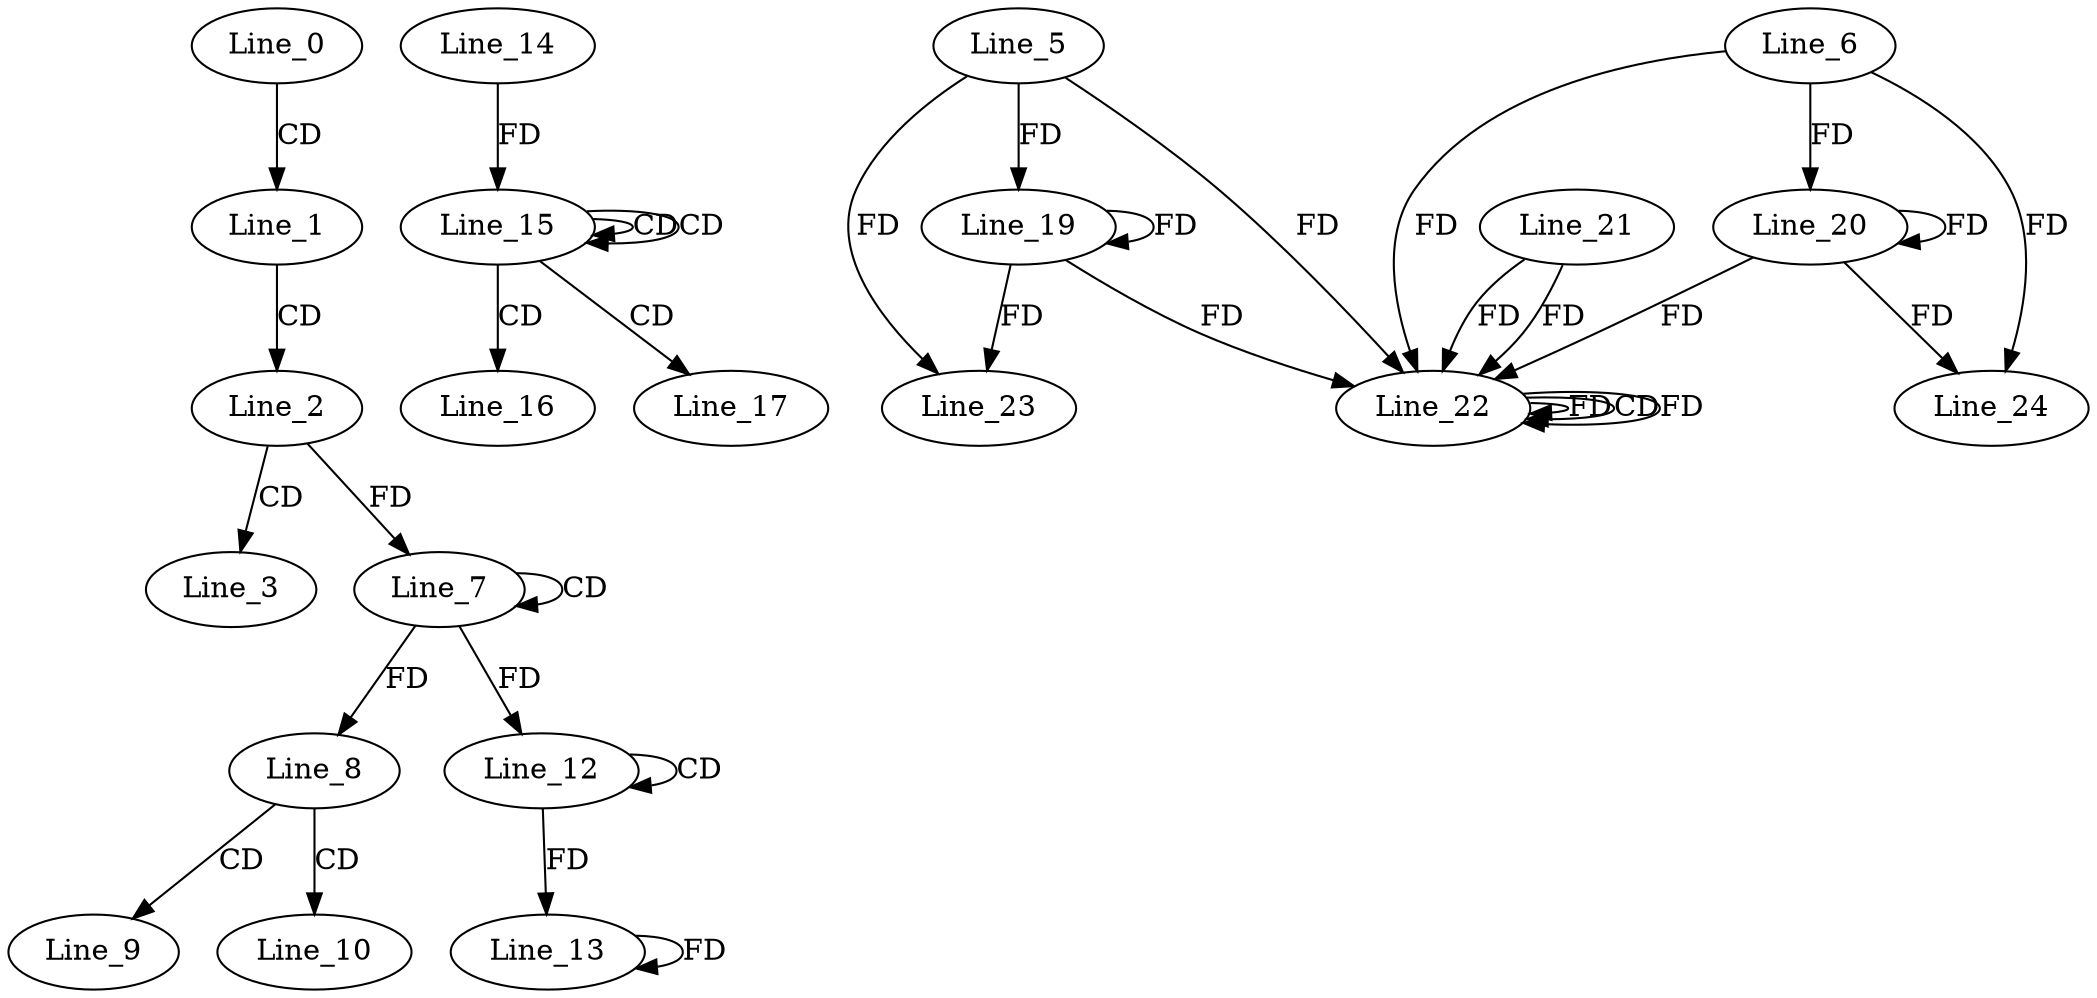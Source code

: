 digraph G {
  Line_0;
  Line_1;
  Line_2;
  Line_3;
  Line_7;
  Line_7;
  Line_8;
  Line_9;
  Line_10;
  Line_12;
  Line_12;
  Line_13;
  Line_13;
  Line_15;
  Line_15;
  Line_15;
  Line_14;
  Line_16;
  Line_17;
  Line_5;
  Line_19;
  Line_6;
  Line_20;
  Line_22;
  Line_21;
  Line_22;
  Line_22;
  Line_22;
  Line_23;
  Line_24;
  Line_0 -> Line_1 [ label="CD" ];
  Line_1 -> Line_2 [ label="CD" ];
  Line_2 -> Line_3 [ label="CD" ];
  Line_7 -> Line_7 [ label="CD" ];
  Line_2 -> Line_7 [ label="FD" ];
  Line_7 -> Line_8 [ label="FD" ];
  Line_8 -> Line_9 [ label="CD" ];
  Line_8 -> Line_10 [ label="CD" ];
  Line_12 -> Line_12 [ label="CD" ];
  Line_7 -> Line_12 [ label="FD" ];
  Line_12 -> Line_13 [ label="FD" ];
  Line_13 -> Line_13 [ label="FD" ];
  Line_15 -> Line_15 [ label="CD" ];
  Line_15 -> Line_15 [ label="CD" ];
  Line_14 -> Line_15 [ label="FD" ];
  Line_15 -> Line_16 [ label="CD" ];
  Line_15 -> Line_17 [ label="CD" ];
  Line_5 -> Line_19 [ label="FD" ];
  Line_19 -> Line_19 [ label="FD" ];
  Line_6 -> Line_20 [ label="FD" ];
  Line_20 -> Line_20 [ label="FD" ];
  Line_22 -> Line_22 [ label="FD" ];
  Line_21 -> Line_22 [ label="FD" ];
  Line_5 -> Line_22 [ label="FD" ];
  Line_19 -> Line_22 [ label="FD" ];
  Line_22 -> Line_22 [ label="CD" ];
  Line_6 -> Line_22 [ label="FD" ];
  Line_20 -> Line_22 [ label="FD" ];
  Line_22 -> Line_22 [ label="FD" ];
  Line_21 -> Line_22 [ label="FD" ];
  Line_5 -> Line_23 [ label="FD" ];
  Line_19 -> Line_23 [ label="FD" ];
  Line_6 -> Line_24 [ label="FD" ];
  Line_20 -> Line_24 [ label="FD" ];
}
